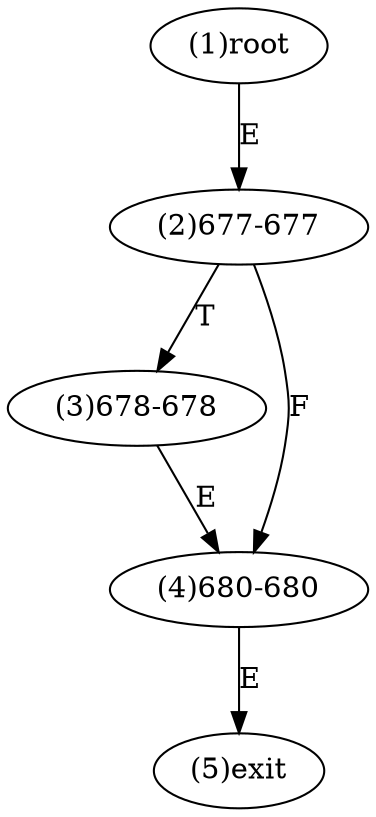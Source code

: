 digraph "" { 
1[ label="(1)root"];
2[ label="(2)677-677"];
3[ label="(3)678-678"];
4[ label="(4)680-680"];
5[ label="(5)exit"];
1->2[ label="E"];
2->4[ label="F"];
2->3[ label="T"];
3->4[ label="E"];
4->5[ label="E"];
}